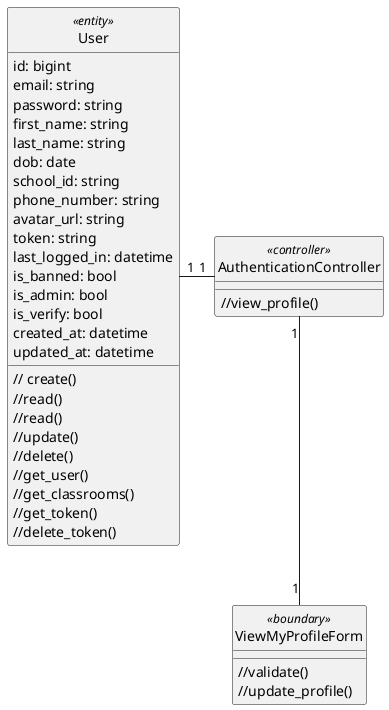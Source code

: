 @startuml login

class User <<entity>> {
    id: bigint
    email: string
    password: string
    first_name: string
    last_name: string
    dob: date
    school_id: string
    phone_number: string
    avatar_url: string
    token: string
    last_logged_in: datetime
    is_banned: bool
    is_admin: bool
    is_verify: bool
    created_at: datetime
    updated_at: datetime

    // create()
    //read()
    //read()
    //update()
    //delete()
    //get_user()
    //get_classrooms()
    //get_token()
    //delete_token()
}

class ViewMyProfileForm <<boundary>> {
    //validate()
    //update_profile()
}

class AuthenticationController <<controller>> {
    //view_profile()
}

hide User <<entity>> circle
hide ViewMyProfileForm <<boundary>> circle
hide AuthenticationController <<controller>> circle

AuthenticationController "1" -left- "1" User
AuthenticationController "1" -down- "1" ViewMyProfileForm

@enduml
